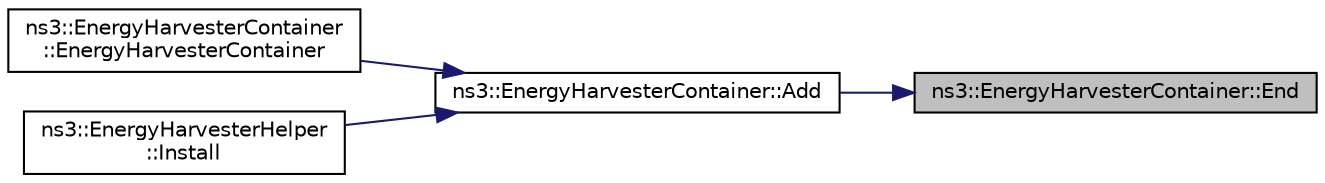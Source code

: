 digraph "ns3::EnergyHarvesterContainer::End"
{
 // LATEX_PDF_SIZE
  edge [fontname="Helvetica",fontsize="10",labelfontname="Helvetica",labelfontsize="10"];
  node [fontname="Helvetica",fontsize="10",shape=record];
  rankdir="RL";
  Node1 [label="ns3::EnergyHarvesterContainer::End",height=0.2,width=0.4,color="black", fillcolor="grey75", style="filled", fontcolor="black",tooltip="Get an iterator which refers to the last EnergyHarvester pointer in the container."];
  Node1 -> Node2 [dir="back",color="midnightblue",fontsize="10",style="solid",fontname="Helvetica"];
  Node2 [label="ns3::EnergyHarvesterContainer::Add",height=0.2,width=0.4,color="black", fillcolor="white", style="filled",URL="$classns3_1_1_energy_harvester_container.html#ac8c608d93839d477d9ba0d55a74dbf15",tooltip=" "];
  Node2 -> Node3 [dir="back",color="midnightblue",fontsize="10",style="solid",fontname="Helvetica"];
  Node3 [label="ns3::EnergyHarvesterContainer\l::EnergyHarvesterContainer",height=0.2,width=0.4,color="black", fillcolor="white", style="filled",URL="$classns3_1_1_energy_harvester_container.html#aa96f0bb985848ddc27c440def6204b78",tooltip=" "];
  Node2 -> Node4 [dir="back",color="midnightblue",fontsize="10",style="solid",fontname="Helvetica"];
  Node4 [label="ns3::EnergyHarvesterHelper\l::Install",height=0.2,width=0.4,color="black", fillcolor="white", style="filled",URL="$classns3_1_1_energy_harvester_helper.html#a2577f5e0cb99cac42651b9ca8bc016af",tooltip=" "];
}
